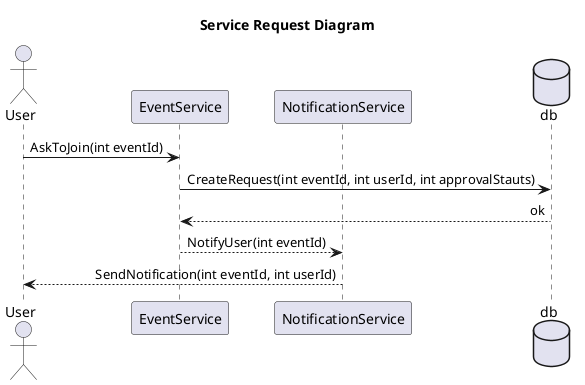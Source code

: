 @startuml Sequence
skinparam sequenceMessageAlign right
title "Service Request Diagram"
actor User
participant EventService
participant NotificationService

database db

User -> EventService : AskToJoin(int eventId)
EventService -> db : CreateRequest(int eventId, int userId, int approvalStauts)
db --> EventService : ok
EventService --> NotificationService : NotifyUser(int eventId)

NotificationService --> User : SendNotification(int eventId, int userId)
@enduml
